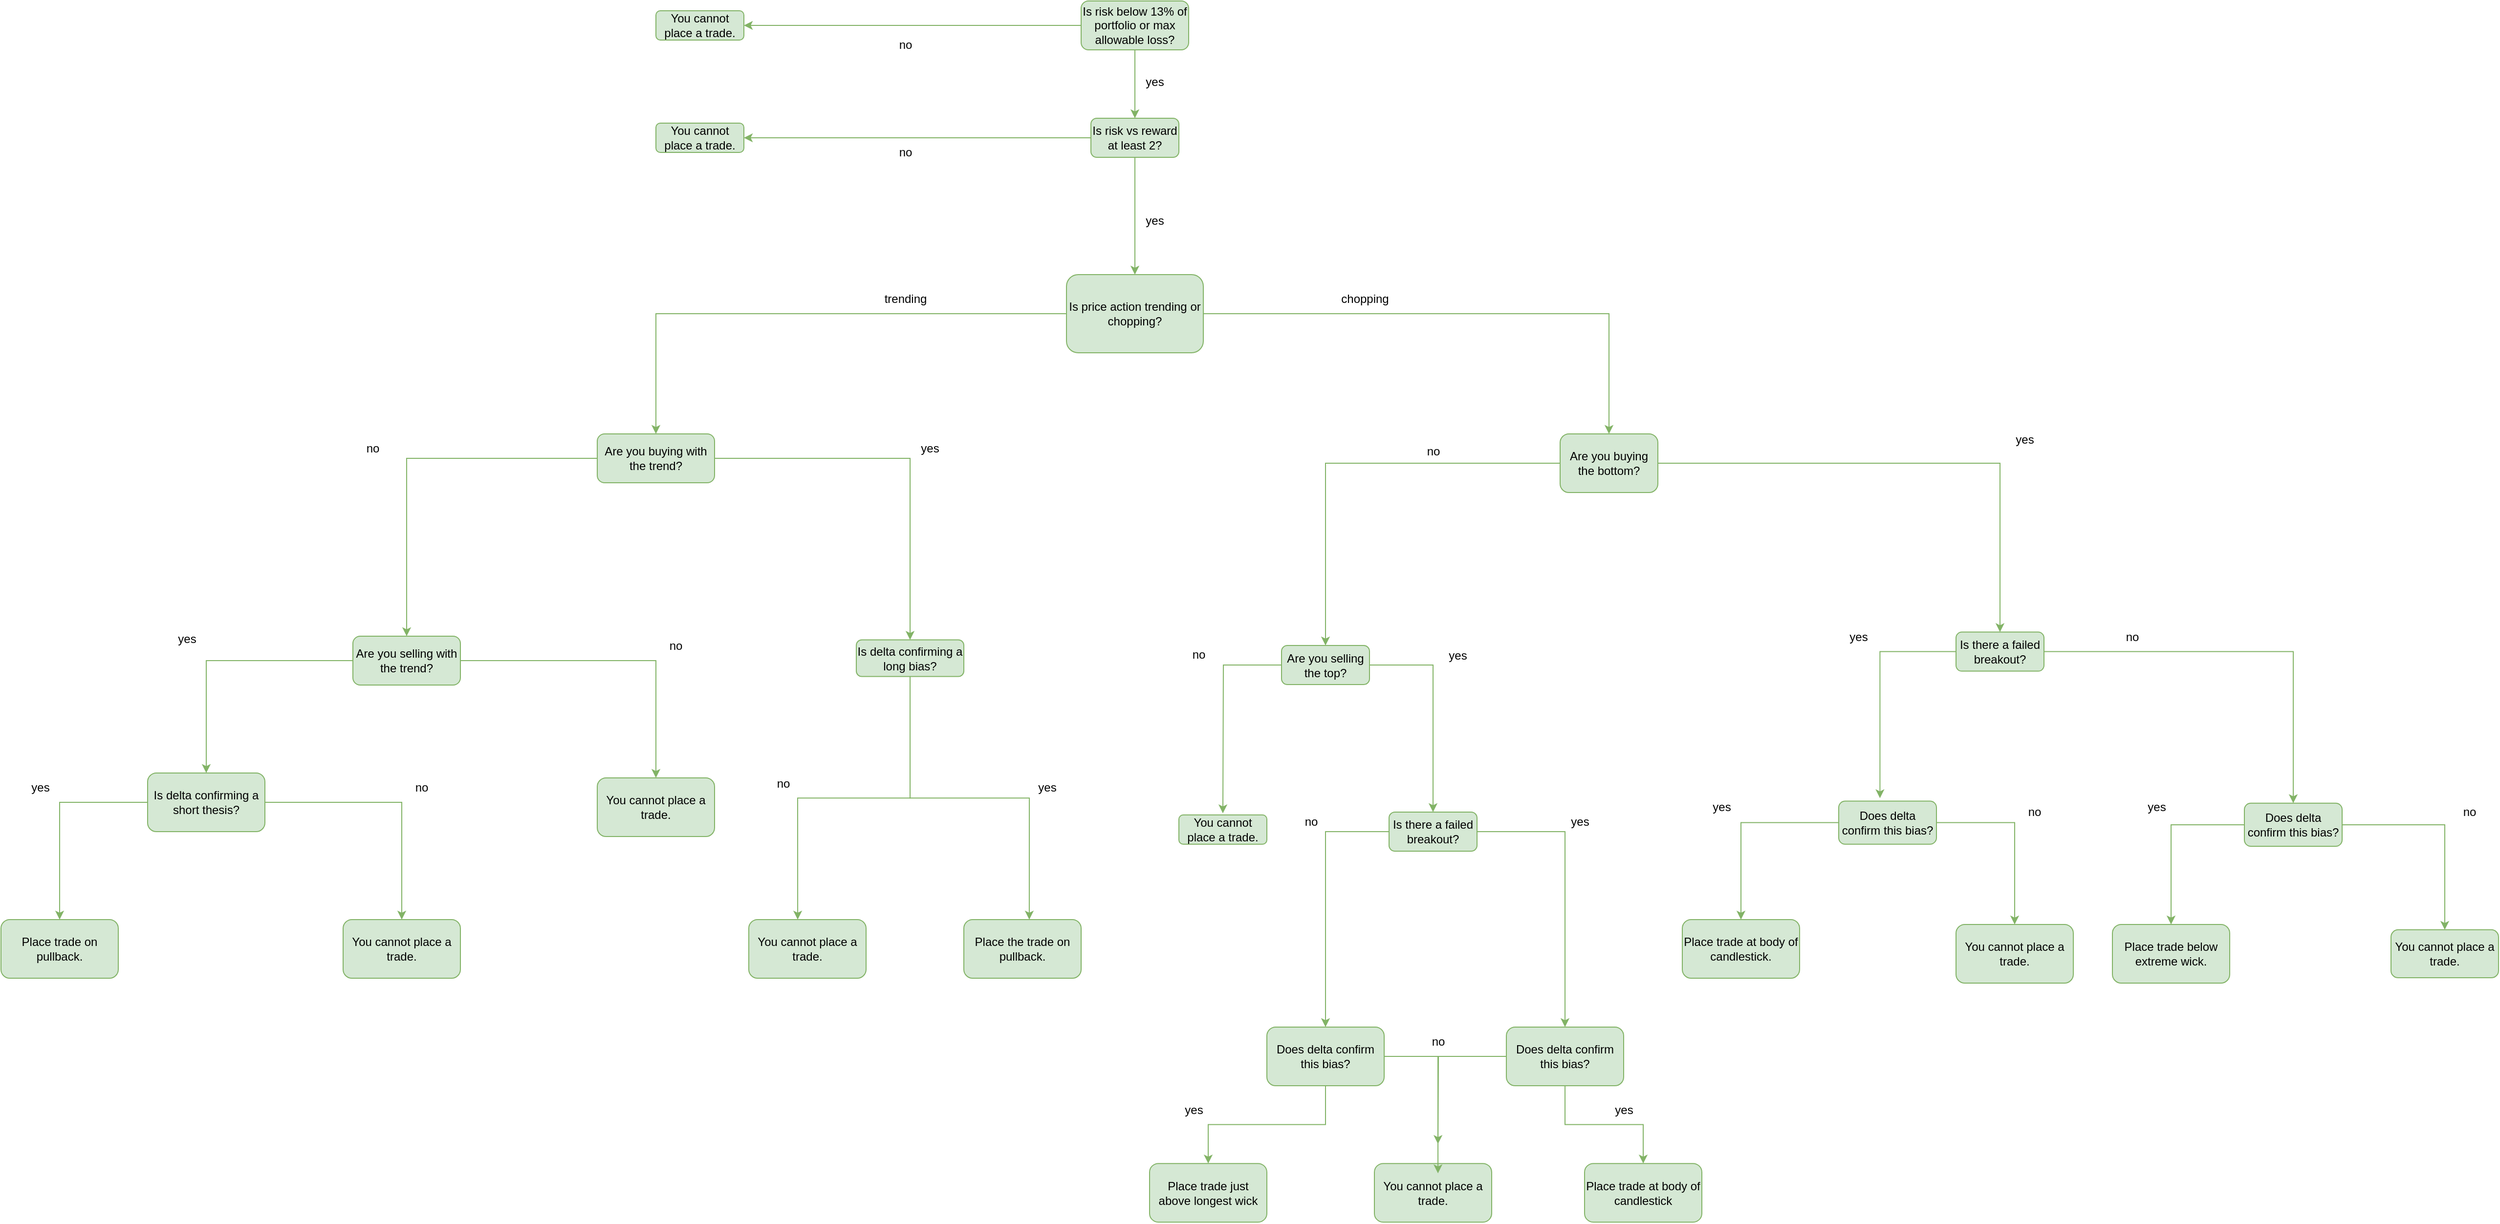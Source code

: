 <mxfile version="22.1.2" type="device">
  <diagram id="C5RBs43oDa-KdzZeNtuy" name="Page-1">
    <mxGraphModel dx="4217" dy="1709" grid="1" gridSize="10" guides="1" tooltips="1" connect="1" arrows="1" fold="1" page="1" pageScale="1" pageWidth="1100" pageHeight="1700" math="0" shadow="0">
      <root>
        <mxCell id="WIyWlLk6GJQsqaUBKTNV-0" />
        <mxCell id="WIyWlLk6GJQsqaUBKTNV-1" parent="WIyWlLk6GJQsqaUBKTNV-0" />
        <mxCell id="nRXvXKjofSJJ8LNJtBbq-34" style="edgeStyle=orthogonalEdgeStyle;rounded=0;orthogonalLoop=1;jettySize=auto;html=1;entryX=0.5;entryY=0;entryDx=0;entryDy=0;fillColor=#d5e8d4;strokeColor=#82b366;" parent="WIyWlLk6GJQsqaUBKTNV-1" source="nRXvXKjofSJJ8LNJtBbq-10" target="nRXvXKjofSJJ8LNJtBbq-13" edge="1">
          <mxGeometry relative="1" as="geometry" />
        </mxCell>
        <mxCell id="nRXvXKjofSJJ8LNJtBbq-63" style="edgeStyle=orthogonalEdgeStyle;rounded=0;orthogonalLoop=1;jettySize=auto;html=1;entryX=0.5;entryY=0;entryDx=0;entryDy=0;exitX=1;exitY=0.5;exitDx=0;exitDy=0;fillColor=#d5e8d4;strokeColor=#82b366;" parent="WIyWlLk6GJQsqaUBKTNV-1" source="nRXvXKjofSJJ8LNJtBbq-10" target="nRXvXKjofSJJ8LNJtBbq-16" edge="1">
          <mxGeometry relative="1" as="geometry">
            <mxPoint x="1070" y="320" as="sourcePoint" />
          </mxGeometry>
        </mxCell>
        <mxCell id="nRXvXKjofSJJ8LNJtBbq-10" value="Is price action trending or chopping?" style="rounded=1;whiteSpace=wrap;html=1;fillColor=#d5e8d4;strokeColor=#82b366;" parent="WIyWlLk6GJQsqaUBKTNV-1" vertex="1">
          <mxGeometry x="850" y="280" width="140" height="80" as="geometry" />
        </mxCell>
        <mxCell id="nRXvXKjofSJJ8LNJtBbq-33" style="edgeStyle=orthogonalEdgeStyle;rounded=0;orthogonalLoop=1;jettySize=auto;html=1;entryX=0.5;entryY=0;entryDx=0;entryDy=0;fillColor=#d5e8d4;strokeColor=#82b366;" parent="WIyWlLk6GJQsqaUBKTNV-1" source="nRXvXKjofSJJ8LNJtBbq-13" target="nRXvXKjofSJJ8LNJtBbq-32" edge="1">
          <mxGeometry relative="1" as="geometry">
            <mxPoint x="595" y="472.5" as="sourcePoint" />
          </mxGeometry>
        </mxCell>
        <mxCell id="nRXvXKjofSJJ8LNJtBbq-50" style="edgeStyle=orthogonalEdgeStyle;rounded=0;orthogonalLoop=1;jettySize=auto;html=1;exitX=0;exitY=0.5;exitDx=0;exitDy=0;fillColor=#d5e8d4;strokeColor=#82b366;" parent="WIyWlLk6GJQsqaUBKTNV-1" source="nRXvXKjofSJJ8LNJtBbq-13" target="nRXvXKjofSJJ8LNJtBbq-35" edge="1">
          <mxGeometry relative="1" as="geometry">
            <mxPoint x="240" y="467.5" as="sourcePoint" />
          </mxGeometry>
        </mxCell>
        <mxCell id="nRXvXKjofSJJ8LNJtBbq-13" value="Are you buying with the trend?" style="rounded=1;whiteSpace=wrap;html=1;fillColor=#d5e8d4;strokeColor=#82b366;" parent="WIyWlLk6GJQsqaUBKTNV-1" vertex="1">
          <mxGeometry x="370" y="443" width="120" height="50" as="geometry" />
        </mxCell>
        <mxCell id="nRXvXKjofSJJ8LNJtBbq-14" value="trending" style="text;html=1;align=center;verticalAlign=middle;resizable=0;points=[];autosize=1;" parent="WIyWlLk6GJQsqaUBKTNV-1" vertex="1">
          <mxGeometry x="650" y="290" width="70" height="30" as="geometry" />
        </mxCell>
        <mxCell id="nRXvXKjofSJJ8LNJtBbq-24" style="edgeStyle=orthogonalEdgeStyle;rounded=0;orthogonalLoop=1;jettySize=auto;html=1;entryX=0.5;entryY=0;entryDx=0;entryDy=0;exitX=1;exitY=0.5;exitDx=0;exitDy=0;fillColor=#d5e8d4;strokeColor=#82b366;" parent="WIyWlLk6GJQsqaUBKTNV-1" source="nRXvXKjofSJJ8LNJtBbq-16" target="nRXvXKjofSJJ8LNJtBbq-22" edge="1">
          <mxGeometry relative="1" as="geometry">
            <mxPoint x="1570" y="461.58" as="sourcePoint" />
          </mxGeometry>
        </mxCell>
        <mxCell id="nRXvXKjofSJJ8LNJtBbq-65" style="edgeStyle=orthogonalEdgeStyle;rounded=0;orthogonalLoop=1;jettySize=auto;html=1;entryX=0.5;entryY=0;entryDx=0;entryDy=0;fillColor=#d5e8d4;strokeColor=#82b366;" parent="WIyWlLk6GJQsqaUBKTNV-1" source="nRXvXKjofSJJ8LNJtBbq-16" target="nRXvXKjofSJJ8LNJtBbq-19" edge="1">
          <mxGeometry relative="1" as="geometry" />
        </mxCell>
        <mxCell id="nRXvXKjofSJJ8LNJtBbq-16" value="Are you buying the bottom?" style="rounded=1;whiteSpace=wrap;html=1;fillColor=#d5e8d4;strokeColor=#82b366;" parent="WIyWlLk6GJQsqaUBKTNV-1" vertex="1">
          <mxGeometry x="1355" y="443" width="100" height="60" as="geometry" />
        </mxCell>
        <mxCell id="nRXvXKjofSJJ8LNJtBbq-18" value="chopping" style="text;html=1;align=center;verticalAlign=middle;resizable=0;points=[];autosize=1;" parent="WIyWlLk6GJQsqaUBKTNV-1" vertex="1">
          <mxGeometry x="1120" y="290" width="70" height="30" as="geometry" />
        </mxCell>
        <mxCell id="nRXvXKjofSJJ8LNJtBbq-61" style="edgeStyle=orthogonalEdgeStyle;rounded=0;orthogonalLoop=1;jettySize=auto;html=1;fillColor=#d5e8d4;strokeColor=#82b366;" parent="WIyWlLk6GJQsqaUBKTNV-1" source="nRXvXKjofSJJ8LNJtBbq-19" edge="1">
          <mxGeometry relative="1" as="geometry">
            <mxPoint x="1010" y="831.25" as="targetPoint" />
          </mxGeometry>
        </mxCell>
        <mxCell id="nRXvXKjofSJJ8LNJtBbq-19" value="Are you selling the top?" style="rounded=1;whiteSpace=wrap;html=1;fillColor=#d5e8d4;strokeColor=#82b366;" parent="WIyWlLk6GJQsqaUBKTNV-1" vertex="1">
          <mxGeometry x="1070" y="659.5" width="90" height="40" as="geometry" />
        </mxCell>
        <mxCell id="nRXvXKjofSJJ8LNJtBbq-21" value="no" style="text;html=1;align=center;verticalAlign=middle;resizable=0;points=[];autosize=1;" parent="WIyWlLk6GJQsqaUBKTNV-1" vertex="1">
          <mxGeometry x="1205" y="445.5" width="40" height="30" as="geometry" />
        </mxCell>
        <mxCell id="nRXvXKjofSJJ8LNJtBbq-111" style="edgeStyle=orthogonalEdgeStyle;rounded=0;orthogonalLoop=1;jettySize=auto;html=1;fillColor=#d5e8d4;strokeColor=#82b366;" parent="WIyWlLk6GJQsqaUBKTNV-1" source="nRXvXKjofSJJ8LNJtBbq-22" target="nRXvXKjofSJJ8LNJtBbq-105" edge="1">
          <mxGeometry relative="1" as="geometry" />
        </mxCell>
        <mxCell id="nRXvXKjofSJJ8LNJtBbq-22" value="Is there a failed breakout?" style="rounded=1;whiteSpace=wrap;html=1;fillColor=#d5e8d4;strokeColor=#82b366;" parent="WIyWlLk6GJQsqaUBKTNV-1" vertex="1">
          <mxGeometry x="1760" y="645.8" width="90" height="40" as="geometry" />
        </mxCell>
        <mxCell id="nRXvXKjofSJJ8LNJtBbq-25" value="yes" style="text;html=1;align=center;verticalAlign=middle;resizable=0;points=[];autosize=1;" parent="WIyWlLk6GJQsqaUBKTNV-1" vertex="1">
          <mxGeometry x="1810" y="434.05" width="40" height="30" as="geometry" />
        </mxCell>
        <mxCell id="nRXvXKjofSJJ8LNJtBbq-103" style="edgeStyle=orthogonalEdgeStyle;rounded=0;orthogonalLoop=1;jettySize=auto;html=1;entryX=0.5;entryY=0;entryDx=0;entryDy=0;fillColor=#d5e8d4;strokeColor=#82b366;" parent="WIyWlLk6GJQsqaUBKTNV-1" source="nRXvXKjofSJJ8LNJtBbq-26" target="nRXvXKjofSJJ8LNJtBbq-102" edge="1">
          <mxGeometry relative="1" as="geometry" />
        </mxCell>
        <mxCell id="nRXvXKjofSJJ8LNJtBbq-113" style="edgeStyle=orthogonalEdgeStyle;rounded=0;orthogonalLoop=1;jettySize=auto;html=1;fillColor=#d5e8d4;strokeColor=#82b366;" parent="WIyWlLk6GJQsqaUBKTNV-1" source="nRXvXKjofSJJ8LNJtBbq-26" target="nRXvXKjofSJJ8LNJtBbq-112" edge="1">
          <mxGeometry relative="1" as="geometry" />
        </mxCell>
        <mxCell id="nRXvXKjofSJJ8LNJtBbq-26" value="Does delta confirm this bias?" style="rounded=1;whiteSpace=wrap;html=1;fillColor=#d5e8d4;strokeColor=#82b366;" parent="WIyWlLk6GJQsqaUBKTNV-1" vertex="1">
          <mxGeometry x="1640" y="818.73" width="100" height="44.13" as="geometry" />
        </mxCell>
        <mxCell id="nRXvXKjofSJJ8LNJtBbq-29" value="You cannot place a trade." style="rounded=1;whiteSpace=wrap;html=1;fillColor=#d5e8d4;strokeColor=#82b366;" parent="WIyWlLk6GJQsqaUBKTNV-1" vertex="1">
          <mxGeometry x="2205" y="950.43" width="110" height="49.13" as="geometry" />
        </mxCell>
        <mxCell id="nRXvXKjofSJJ8LNJtBbq-30" value="yes" style="text;html=1;align=center;verticalAlign=middle;resizable=0;points=[];autosize=1;" parent="WIyWlLk6GJQsqaUBKTNV-1" vertex="1">
          <mxGeometry x="1640" y="635.8" width="40" height="30" as="geometry" />
        </mxCell>
        <mxCell id="nRXvXKjofSJJ8LNJtBbq-32" value="Is delta confirming a long bias?" style="rounded=1;whiteSpace=wrap;html=1;fillColor=#d5e8d4;strokeColor=#82b366;" parent="WIyWlLk6GJQsqaUBKTNV-1" vertex="1">
          <mxGeometry x="635" y="653.75" width="110" height="37.5" as="geometry" />
        </mxCell>
        <mxCell id="nRXvXKjofSJJ8LNJtBbq-67" style="edgeStyle=orthogonalEdgeStyle;rounded=0;orthogonalLoop=1;jettySize=auto;html=1;entryX=0.5;entryY=0;entryDx=0;entryDy=0;fillColor=#d5e8d4;strokeColor=#82b366;" parent="WIyWlLk6GJQsqaUBKTNV-1" source="nRXvXKjofSJJ8LNJtBbq-35" target="nRXvXKjofSJJ8LNJtBbq-66" edge="1">
          <mxGeometry relative="1" as="geometry" />
        </mxCell>
        <mxCell id="nRXvXKjofSJJ8LNJtBbq-88" style="edgeStyle=orthogonalEdgeStyle;rounded=0;orthogonalLoop=1;jettySize=auto;html=1;entryX=0.5;entryY=0;entryDx=0;entryDy=0;fillColor=#d5e8d4;strokeColor=#82b366;" parent="WIyWlLk6GJQsqaUBKTNV-1" source="nRXvXKjofSJJ8LNJtBbq-35" target="nRXvXKjofSJJ8LNJtBbq-87" edge="1">
          <mxGeometry relative="1" as="geometry" />
        </mxCell>
        <mxCell id="nRXvXKjofSJJ8LNJtBbq-35" value="Are you selling with the trend?" style="rounded=1;whiteSpace=wrap;html=1;fillColor=#d5e8d4;strokeColor=#82b366;" parent="WIyWlLk6GJQsqaUBKTNV-1" vertex="1">
          <mxGeometry x="120" y="650" width="110" height="50" as="geometry" />
        </mxCell>
        <mxCell id="nRXvXKjofSJJ8LNJtBbq-39" style="edgeStyle=orthogonalEdgeStyle;rounded=0;orthogonalLoop=1;jettySize=auto;html=1;entryX=1;entryY=0.5;entryDx=0;entryDy=0;fillColor=#d5e8d4;strokeColor=#82b366;" parent="WIyWlLk6GJQsqaUBKTNV-1" source="nRXvXKjofSJJ8LNJtBbq-36" target="nRXvXKjofSJJ8LNJtBbq-37" edge="1">
          <mxGeometry relative="1" as="geometry" />
        </mxCell>
        <mxCell id="nRXvXKjofSJJ8LNJtBbq-40" style="edgeStyle=orthogonalEdgeStyle;rounded=0;orthogonalLoop=1;jettySize=auto;html=1;entryX=0.5;entryY=0;entryDx=0;entryDy=0;fillColor=#d5e8d4;strokeColor=#82b366;" parent="WIyWlLk6GJQsqaUBKTNV-1" source="nRXvXKjofSJJ8LNJtBbq-36" target="nRXvXKjofSJJ8LNJtBbq-10" edge="1">
          <mxGeometry relative="1" as="geometry" />
        </mxCell>
        <mxCell id="nRXvXKjofSJJ8LNJtBbq-36" value="Is risk vs reward at least 2?" style="rounded=1;whiteSpace=wrap;html=1;fillColor=#d5e8d4;strokeColor=#82b366;" parent="WIyWlLk6GJQsqaUBKTNV-1" vertex="1">
          <mxGeometry x="875" y="120" width="90" height="40" as="geometry" />
        </mxCell>
        <mxCell id="nRXvXKjofSJJ8LNJtBbq-37" value="You cannot place a trade." style="rounded=1;whiteSpace=wrap;html=1;fillColor=#d5e8d4;strokeColor=#82b366;" parent="WIyWlLk6GJQsqaUBKTNV-1" vertex="1">
          <mxGeometry x="430" y="125" width="90" height="30" as="geometry" />
        </mxCell>
        <mxCell id="nRXvXKjofSJJ8LNJtBbq-41" value="yes" style="text;html=1;align=center;verticalAlign=middle;resizable=0;points=[];autosize=1;" parent="WIyWlLk6GJQsqaUBKTNV-1" vertex="1">
          <mxGeometry x="920" y="210" width="40" height="30" as="geometry" />
        </mxCell>
        <mxCell id="nRXvXKjofSJJ8LNJtBbq-44" style="edgeStyle=orthogonalEdgeStyle;rounded=0;orthogonalLoop=1;jettySize=auto;html=1;entryX=0.5;entryY=0;entryDx=0;entryDy=0;fillColor=#d5e8d4;strokeColor=#82b366;" parent="WIyWlLk6GJQsqaUBKTNV-1" source="nRXvXKjofSJJ8LNJtBbq-42" target="nRXvXKjofSJJ8LNJtBbq-36" edge="1">
          <mxGeometry relative="1" as="geometry" />
        </mxCell>
        <mxCell id="nRXvXKjofSJJ8LNJtBbq-47" style="edgeStyle=orthogonalEdgeStyle;rounded=0;orthogonalLoop=1;jettySize=auto;html=1;entryX=1;entryY=0.5;entryDx=0;entryDy=0;fillColor=#d5e8d4;strokeColor=#82b366;" parent="WIyWlLk6GJQsqaUBKTNV-1" source="nRXvXKjofSJJ8LNJtBbq-42" target="nRXvXKjofSJJ8LNJtBbq-46" edge="1">
          <mxGeometry relative="1" as="geometry" />
        </mxCell>
        <mxCell id="nRXvXKjofSJJ8LNJtBbq-42" value="Is risk below 13% of portfolio or max allowable loss?" style="rounded=1;whiteSpace=wrap;html=1;fillColor=#d5e8d4;strokeColor=#82b366;" parent="WIyWlLk6GJQsqaUBKTNV-1" vertex="1">
          <mxGeometry x="865" width="110" height="50" as="geometry" />
        </mxCell>
        <mxCell id="nRXvXKjofSJJ8LNJtBbq-45" value="yes" style="text;html=1;align=center;verticalAlign=middle;resizable=0;points=[];autosize=1;" parent="WIyWlLk6GJQsqaUBKTNV-1" vertex="1">
          <mxGeometry x="920" y="68" width="40" height="30" as="geometry" />
        </mxCell>
        <mxCell id="nRXvXKjofSJJ8LNJtBbq-46" value="You cannot place a trade." style="rounded=1;whiteSpace=wrap;html=1;fillColor=#d5e8d4;strokeColor=#82b366;" parent="WIyWlLk6GJQsqaUBKTNV-1" vertex="1">
          <mxGeometry x="430" y="10" width="90" height="30" as="geometry" />
        </mxCell>
        <mxCell id="nRXvXKjofSJJ8LNJtBbq-48" value="no" style="text;html=1;align=center;verticalAlign=middle;resizable=0;points=[];autosize=1;" parent="WIyWlLk6GJQsqaUBKTNV-1" vertex="1">
          <mxGeometry x="1920" y="635.8" width="40" height="30" as="geometry" />
        </mxCell>
        <mxCell id="nRXvXKjofSJJ8LNJtBbq-49" value="yes" style="text;html=1;align=center;verticalAlign=middle;resizable=0;points=[];autosize=1;" parent="WIyWlLk6GJQsqaUBKTNV-1" vertex="1">
          <mxGeometry x="690" y="443" width="40" height="30" as="geometry" />
        </mxCell>
        <mxCell id="nRXvXKjofSJJ8LNJtBbq-51" value="no" style="text;html=1;align=center;verticalAlign=middle;resizable=0;points=[];autosize=1;" parent="WIyWlLk6GJQsqaUBKTNV-1" vertex="1">
          <mxGeometry x="120" y="442.5" width="40" height="30" as="geometry" />
        </mxCell>
        <mxCell id="nRXvXKjofSJJ8LNJtBbq-53" value="You cannot place a trade." style="rounded=1;whiteSpace=wrap;html=1;fillColor=#d5e8d4;strokeColor=#82b366;" parent="WIyWlLk6GJQsqaUBKTNV-1" vertex="1">
          <mxGeometry x="965" y="832.86" width="90" height="30" as="geometry" />
        </mxCell>
        <mxCell id="nRXvXKjofSJJ8LNJtBbq-60" style="edgeStyle=orthogonalEdgeStyle;rounded=0;orthogonalLoop=1;jettySize=auto;html=1;entryX=0.422;entryY=-0.067;entryDx=0;entryDy=0;entryPerimeter=0;fillColor=#d5e8d4;strokeColor=#82b366;" parent="WIyWlLk6GJQsqaUBKTNV-1" source="nRXvXKjofSJJ8LNJtBbq-22" target="nRXvXKjofSJJ8LNJtBbq-26" edge="1">
          <mxGeometry relative="1" as="geometry" />
        </mxCell>
        <mxCell id="nRXvXKjofSJJ8LNJtBbq-62" value="no" style="text;html=1;align=center;verticalAlign=middle;resizable=0;points=[];autosize=1;" parent="WIyWlLk6GJQsqaUBKTNV-1" vertex="1">
          <mxGeometry x="965" y="653.75" width="40" height="30" as="geometry" />
        </mxCell>
        <mxCell id="nRXvXKjofSJJ8LNJtBbq-76" style="edgeStyle=orthogonalEdgeStyle;rounded=0;orthogonalLoop=1;jettySize=auto;html=1;entryX=0.5;entryY=0;entryDx=0;entryDy=0;fillColor=#d5e8d4;strokeColor=#82b366;" parent="WIyWlLk6GJQsqaUBKTNV-1" source="nRXvXKjofSJJ8LNJtBbq-66" target="nRXvXKjofSJJ8LNJtBbq-69" edge="1">
          <mxGeometry relative="1" as="geometry" />
        </mxCell>
        <mxCell id="nRXvXKjofSJJ8LNJtBbq-78" style="edgeStyle=orthogonalEdgeStyle;rounded=0;orthogonalLoop=1;jettySize=auto;html=1;entryX=0.5;entryY=0;entryDx=0;entryDy=0;fillColor=#d5e8d4;strokeColor=#82b366;" parent="WIyWlLk6GJQsqaUBKTNV-1" source="nRXvXKjofSJJ8LNJtBbq-66" target="nRXvXKjofSJJ8LNJtBbq-77" edge="1">
          <mxGeometry relative="1" as="geometry" />
        </mxCell>
        <mxCell id="nRXvXKjofSJJ8LNJtBbq-66" value="Is delta confirming a short thesis?" style="rounded=1;whiteSpace=wrap;html=1;fillColor=#d5e8d4;strokeColor=#82b366;" parent="WIyWlLk6GJQsqaUBKTNV-1" vertex="1">
          <mxGeometry x="-90" y="790" width="120" height="60" as="geometry" />
        </mxCell>
        <mxCell id="nRXvXKjofSJJ8LNJtBbq-68" value="yes" style="text;html=1;align=center;verticalAlign=middle;resizable=0;points=[];autosize=1;" parent="WIyWlLk6GJQsqaUBKTNV-1" vertex="1">
          <mxGeometry x="-70" y="637.5" width="40" height="30" as="geometry" />
        </mxCell>
        <mxCell id="nRXvXKjofSJJ8LNJtBbq-69" value="Place trade on pullback." style="rounded=1;whiteSpace=wrap;html=1;fillColor=#d5e8d4;strokeColor=#82b366;" parent="WIyWlLk6GJQsqaUBKTNV-1" vertex="1">
          <mxGeometry x="-240" y="940" width="120" height="60" as="geometry" />
        </mxCell>
        <mxCell id="nRXvXKjofSJJ8LNJtBbq-70" value="You cannot place a trade." style="rounded=1;whiteSpace=wrap;html=1;fillColor=#d5e8d4;strokeColor=#82b366;" parent="WIyWlLk6GJQsqaUBKTNV-1" vertex="1">
          <mxGeometry x="525" y="940" width="120" height="60" as="geometry" />
        </mxCell>
        <mxCell id="nRXvXKjofSJJ8LNJtBbq-71" style="edgeStyle=orthogonalEdgeStyle;rounded=0;orthogonalLoop=1;jettySize=auto;html=1;entryX=0.417;entryY=0;entryDx=0;entryDy=0;entryPerimeter=0;fillColor=#d5e8d4;strokeColor=#82b366;" parent="WIyWlLk6GJQsqaUBKTNV-1" source="nRXvXKjofSJJ8LNJtBbq-32" target="nRXvXKjofSJJ8LNJtBbq-70" edge="1">
          <mxGeometry relative="1" as="geometry" />
        </mxCell>
        <mxCell id="nRXvXKjofSJJ8LNJtBbq-73" value="Place the trade on pullback." style="rounded=1;whiteSpace=wrap;html=1;fillColor=#d5e8d4;strokeColor=#82b366;" parent="WIyWlLk6GJQsqaUBKTNV-1" vertex="1">
          <mxGeometry x="745" y="940" width="120" height="60" as="geometry" />
        </mxCell>
        <mxCell id="nRXvXKjofSJJ8LNJtBbq-75" style="edgeStyle=orthogonalEdgeStyle;rounded=0;orthogonalLoop=1;jettySize=auto;html=1;entryX=0.558;entryY=0;entryDx=0;entryDy=0;entryPerimeter=0;fillColor=#d5e8d4;strokeColor=#82b366;" parent="WIyWlLk6GJQsqaUBKTNV-1" source="nRXvXKjofSJJ8LNJtBbq-32" target="nRXvXKjofSJJ8LNJtBbq-73" edge="1">
          <mxGeometry relative="1" as="geometry" />
        </mxCell>
        <mxCell id="nRXvXKjofSJJ8LNJtBbq-77" value="You cannot place a trade." style="rounded=1;whiteSpace=wrap;html=1;fillColor=#d5e8d4;strokeColor=#82b366;" parent="WIyWlLk6GJQsqaUBKTNV-1" vertex="1">
          <mxGeometry x="110" y="940" width="120" height="60" as="geometry" />
        </mxCell>
        <mxCell id="nRXvXKjofSJJ8LNJtBbq-79" value="no" style="text;html=1;align=center;verticalAlign=middle;resizable=0;points=[];autosize=1;" parent="WIyWlLk6GJQsqaUBKTNV-1" vertex="1">
          <mxGeometry x="540" y="785.87" width="40" height="30" as="geometry" />
        </mxCell>
        <mxCell id="nRXvXKjofSJJ8LNJtBbq-80" value="yes" style="text;html=1;align=center;verticalAlign=middle;resizable=0;points=[];autosize=1;" parent="WIyWlLk6GJQsqaUBKTNV-1" vertex="1">
          <mxGeometry x="810" y="790" width="40" height="30" as="geometry" />
        </mxCell>
        <mxCell id="nRXvXKjofSJJ8LNJtBbq-81" value="yes" style="text;html=1;align=center;verticalAlign=middle;resizable=0;points=[];autosize=1;" parent="WIyWlLk6GJQsqaUBKTNV-1" vertex="1">
          <mxGeometry x="1230" y="654.5" width="40" height="30" as="geometry" />
        </mxCell>
        <mxCell id="nRXvXKjofSJJ8LNJtBbq-82" value="no" style="text;html=1;align=center;verticalAlign=middle;resizable=0;points=[];autosize=1;" parent="WIyWlLk6GJQsqaUBKTNV-1" vertex="1">
          <mxGeometry x="665" y="30" width="40" height="30" as="geometry" />
        </mxCell>
        <mxCell id="nRXvXKjofSJJ8LNJtBbq-83" value="no" style="text;html=1;align=center;verticalAlign=middle;resizable=0;points=[];autosize=1;" parent="WIyWlLk6GJQsqaUBKTNV-1" vertex="1">
          <mxGeometry x="665" y="140" width="40" height="30" as="geometry" />
        </mxCell>
        <mxCell id="nRXvXKjofSJJ8LNJtBbq-87" value="You cannot place a trade." style="rounded=1;whiteSpace=wrap;html=1;fillColor=#d5e8d4;strokeColor=#82b366;" parent="WIyWlLk6GJQsqaUBKTNV-1" vertex="1">
          <mxGeometry x="370" y="795" width="120" height="60" as="geometry" />
        </mxCell>
        <mxCell id="nRXvXKjofSJJ8LNJtBbq-89" value="no" style="text;html=1;align=center;verticalAlign=middle;resizable=0;points=[];autosize=1;" parent="WIyWlLk6GJQsqaUBKTNV-1" vertex="1">
          <mxGeometry x="430" y="645.37" width="40" height="30" as="geometry" />
        </mxCell>
        <mxCell id="nRXvXKjofSJJ8LNJtBbq-90" value="yes" style="text;html=1;align=center;verticalAlign=middle;resizable=0;points=[];autosize=1;" parent="WIyWlLk6GJQsqaUBKTNV-1" vertex="1">
          <mxGeometry x="-220" y="790" width="40" height="30" as="geometry" />
        </mxCell>
        <mxCell id="nRXvXKjofSJJ8LNJtBbq-91" value="no" style="text;html=1;align=center;verticalAlign=middle;resizable=0;points=[];autosize=1;" parent="WIyWlLk6GJQsqaUBKTNV-1" vertex="1">
          <mxGeometry x="170" y="790" width="40" height="30" as="geometry" />
        </mxCell>
        <mxCell id="nRXvXKjofSJJ8LNJtBbq-102" value="Place trade at body of candlestick." style="rounded=1;whiteSpace=wrap;html=1;fillColor=#d5e8d4;strokeColor=#82b366;" parent="WIyWlLk6GJQsqaUBKTNV-1" vertex="1">
          <mxGeometry x="1480" y="940" width="120" height="60" as="geometry" />
        </mxCell>
        <mxCell id="nRXvXKjofSJJ8LNJtBbq-104" value="yes" style="text;html=1;align=center;verticalAlign=middle;resizable=0;points=[];autosize=1;" parent="WIyWlLk6GJQsqaUBKTNV-1" vertex="1">
          <mxGeometry x="1500" y="810" width="40" height="30" as="geometry" />
        </mxCell>
        <mxCell id="nRXvXKjofSJJ8LNJtBbq-106" style="edgeStyle=orthogonalEdgeStyle;rounded=0;orthogonalLoop=1;jettySize=auto;html=1;entryX=0.5;entryY=0;entryDx=0;entryDy=0;fillColor=#d5e8d4;strokeColor=#82b366;" parent="WIyWlLk6GJQsqaUBKTNV-1" source="nRXvXKjofSJJ8LNJtBbq-105" target="nRXvXKjofSJJ8LNJtBbq-29" edge="1">
          <mxGeometry relative="1" as="geometry" />
        </mxCell>
        <mxCell id="nRXvXKjofSJJ8LNJtBbq-109" style="edgeStyle=orthogonalEdgeStyle;rounded=0;orthogonalLoop=1;jettySize=auto;html=1;fillColor=#d5e8d4;strokeColor=#82b366;" parent="WIyWlLk6GJQsqaUBKTNV-1" source="nRXvXKjofSJJ8LNJtBbq-105" target="nRXvXKjofSJJ8LNJtBbq-108" edge="1">
          <mxGeometry relative="1" as="geometry" />
        </mxCell>
        <mxCell id="nRXvXKjofSJJ8LNJtBbq-105" value="Does delta confirm this bias?" style="rounded=1;whiteSpace=wrap;html=1;fillColor=#d5e8d4;strokeColor=#82b366;" parent="WIyWlLk6GJQsqaUBKTNV-1" vertex="1">
          <mxGeometry x="2055" y="820.87" width="100" height="44.13" as="geometry" />
        </mxCell>
        <mxCell id="nRXvXKjofSJJ8LNJtBbq-107" value="no" style="text;html=1;align=center;verticalAlign=middle;resizable=0;points=[];autosize=1;" parent="WIyWlLk6GJQsqaUBKTNV-1" vertex="1">
          <mxGeometry x="2265" y="815" width="40" height="30" as="geometry" />
        </mxCell>
        <mxCell id="nRXvXKjofSJJ8LNJtBbq-108" value="Place trade below extreme wick." style="rounded=1;whiteSpace=wrap;html=1;fillColor=#d5e8d4;strokeColor=#82b366;" parent="WIyWlLk6GJQsqaUBKTNV-1" vertex="1">
          <mxGeometry x="1920" y="945" width="120" height="60" as="geometry" />
        </mxCell>
        <mxCell id="nRXvXKjofSJJ8LNJtBbq-110" value="yes" style="text;html=1;align=center;verticalAlign=middle;resizable=0;points=[];autosize=1;" parent="WIyWlLk6GJQsqaUBKTNV-1" vertex="1">
          <mxGeometry x="1945" y="810" width="40" height="30" as="geometry" />
        </mxCell>
        <mxCell id="nRXvXKjofSJJ8LNJtBbq-112" value="You cannot place a trade." style="rounded=1;whiteSpace=wrap;html=1;fillColor=#d5e8d4;strokeColor=#82b366;" parent="WIyWlLk6GJQsqaUBKTNV-1" vertex="1">
          <mxGeometry x="1760" y="945" width="120" height="60" as="geometry" />
        </mxCell>
        <mxCell id="nRXvXKjofSJJ8LNJtBbq-116" value="" style="edgeStyle=orthogonalEdgeStyle;rounded=0;orthogonalLoop=1;jettySize=auto;html=1;entryX=0.5;entryY=0;entryDx=0;entryDy=0;fillColor=#d5e8d4;strokeColor=#82b366;" parent="WIyWlLk6GJQsqaUBKTNV-1" source="nRXvXKjofSJJ8LNJtBbq-19" target="nRXvXKjofSJJ8LNJtBbq-115" edge="1">
          <mxGeometry relative="1" as="geometry">
            <mxPoint x="1160" y="680" as="sourcePoint" />
            <mxPoint x="1230" y="950" as="targetPoint" />
          </mxGeometry>
        </mxCell>
        <mxCell id="nRXvXKjofSJJ8LNJtBbq-121" style="edgeStyle=orthogonalEdgeStyle;rounded=0;orthogonalLoop=1;jettySize=auto;html=1;entryX=0.5;entryY=0;entryDx=0;entryDy=0;fillColor=#d5e8d4;strokeColor=#82b366;" parent="WIyWlLk6GJQsqaUBKTNV-1" source="nRXvXKjofSJJ8LNJtBbq-115" target="nRXvXKjofSJJ8LNJtBbq-120" edge="1">
          <mxGeometry relative="1" as="geometry" />
        </mxCell>
        <mxCell id="nRXvXKjofSJJ8LNJtBbq-134" style="edgeStyle=orthogonalEdgeStyle;rounded=0;orthogonalLoop=1;jettySize=auto;html=1;fillColor=#d5e8d4;strokeColor=#82b366;" parent="WIyWlLk6GJQsqaUBKTNV-1" source="nRXvXKjofSJJ8LNJtBbq-115" target="nRXvXKjofSJJ8LNJtBbq-133" edge="1">
          <mxGeometry relative="1" as="geometry" />
        </mxCell>
        <mxCell id="nRXvXKjofSJJ8LNJtBbq-115" value="Is there a failed breakout?" style="rounded=1;whiteSpace=wrap;html=1;fillColor=#d5e8d4;strokeColor=#82b366;" parent="WIyWlLk6GJQsqaUBKTNV-1" vertex="1">
          <mxGeometry x="1180" y="830" width="90" height="40" as="geometry" />
        </mxCell>
        <mxCell id="nRXvXKjofSJJ8LNJtBbq-126" style="edgeStyle=orthogonalEdgeStyle;rounded=0;orthogonalLoop=1;jettySize=auto;html=1;entryX=0.5;entryY=0;entryDx=0;entryDy=0;fillColor=#d5e8d4;strokeColor=#82b366;" parent="WIyWlLk6GJQsqaUBKTNV-1" source="nRXvXKjofSJJ8LNJtBbq-120" target="nRXvXKjofSJJ8LNJtBbq-125" edge="1">
          <mxGeometry relative="1" as="geometry" />
        </mxCell>
        <mxCell id="nRXvXKjofSJJ8LNJtBbq-136" style="edgeStyle=orthogonalEdgeStyle;rounded=0;orthogonalLoop=1;jettySize=auto;html=1;fillColor=#d5e8d4;strokeColor=#82b366;" parent="WIyWlLk6GJQsqaUBKTNV-1" source="nRXvXKjofSJJ8LNJtBbq-120" edge="1">
          <mxGeometry relative="1" as="geometry">
            <mxPoint x="1230" y="1169.57" as="targetPoint" />
          </mxGeometry>
        </mxCell>
        <mxCell id="nRXvXKjofSJJ8LNJtBbq-120" value="Does delta confirm this bias?" style="rounded=1;whiteSpace=wrap;html=1;fillColor=#d5e8d4;strokeColor=#82b366;" parent="WIyWlLk6GJQsqaUBKTNV-1" vertex="1">
          <mxGeometry x="1055" y="1050" width="120" height="60" as="geometry" />
        </mxCell>
        <mxCell id="nRXvXKjofSJJ8LNJtBbq-123" value="no" style="text;html=1;align=center;verticalAlign=middle;resizable=0;points=[];autosize=1;" parent="WIyWlLk6GJQsqaUBKTNV-1" vertex="1">
          <mxGeometry x="1820" y="815" width="40" height="30" as="geometry" />
        </mxCell>
        <mxCell id="nRXvXKjofSJJ8LNJtBbq-124" value="no" style="text;html=1;align=center;verticalAlign=middle;resizable=0;points=[];autosize=1;" parent="WIyWlLk6GJQsqaUBKTNV-1" vertex="1">
          <mxGeometry x="1080" y="825" width="40" height="30" as="geometry" />
        </mxCell>
        <mxCell id="nRXvXKjofSJJ8LNJtBbq-125" value="Place trade just above longest wick" style="rounded=1;whiteSpace=wrap;html=1;fillColor=#d5e8d4;strokeColor=#82b366;" parent="WIyWlLk6GJQsqaUBKTNV-1" vertex="1">
          <mxGeometry x="935" y="1189.57" width="120" height="60" as="geometry" />
        </mxCell>
        <mxCell id="nRXvXKjofSJJ8LNJtBbq-127" value="yes" style="text;html=1;align=center;verticalAlign=middle;resizable=0;points=[];autosize=1;" parent="WIyWlLk6GJQsqaUBKTNV-1" vertex="1">
          <mxGeometry x="960" y="1119.57" width="40" height="30" as="geometry" />
        </mxCell>
        <mxCell id="nRXvXKjofSJJ8LNJtBbq-128" value="You cannot place a trade." style="rounded=1;whiteSpace=wrap;html=1;fillColor=#d5e8d4;strokeColor=#82b366;" parent="WIyWlLk6GJQsqaUBKTNV-1" vertex="1">
          <mxGeometry x="1165" y="1189.57" width="120" height="60" as="geometry" />
        </mxCell>
        <mxCell id="nRXvXKjofSJJ8LNJtBbq-130" value="no" style="text;html=1;align=center;verticalAlign=middle;resizable=0;points=[];autosize=1;" parent="WIyWlLk6GJQsqaUBKTNV-1" vertex="1">
          <mxGeometry x="1210" y="1050" width="40" height="30" as="geometry" />
        </mxCell>
        <mxCell id="nRXvXKjofSJJ8LNJtBbq-139" style="edgeStyle=orthogonalEdgeStyle;rounded=0;orthogonalLoop=1;jettySize=auto;html=1;fillColor=#d5e8d4;strokeColor=#82b366;" parent="WIyWlLk6GJQsqaUBKTNV-1" source="nRXvXKjofSJJ8LNJtBbq-133" target="nRXvXKjofSJJ8LNJtBbq-137" edge="1">
          <mxGeometry relative="1" as="geometry" />
        </mxCell>
        <mxCell id="nRXvXKjofSJJ8LNJtBbq-133" value="Does delta confirm this bias?" style="rounded=1;whiteSpace=wrap;html=1;fillColor=#d5e8d4;strokeColor=#82b366;" parent="WIyWlLk6GJQsqaUBKTNV-1" vertex="1">
          <mxGeometry x="1300" y="1050" width="120" height="60" as="geometry" />
        </mxCell>
        <mxCell id="nRXvXKjofSJJ8LNJtBbq-135" style="edgeStyle=orthogonalEdgeStyle;rounded=0;orthogonalLoop=1;jettySize=auto;html=1;entryX=0.542;entryY=0.167;entryDx=0;entryDy=0;entryPerimeter=0;fillColor=#d5e8d4;strokeColor=#82b366;" parent="WIyWlLk6GJQsqaUBKTNV-1" source="nRXvXKjofSJJ8LNJtBbq-133" target="nRXvXKjofSJJ8LNJtBbq-128" edge="1">
          <mxGeometry relative="1" as="geometry" />
        </mxCell>
        <mxCell id="nRXvXKjofSJJ8LNJtBbq-137" value="Place trade at body of candlestick" style="rounded=1;whiteSpace=wrap;html=1;fillColor=#d5e8d4;strokeColor=#82b366;" parent="WIyWlLk6GJQsqaUBKTNV-1" vertex="1">
          <mxGeometry x="1380" y="1189.57" width="120" height="60" as="geometry" />
        </mxCell>
        <mxCell id="nRXvXKjofSJJ8LNJtBbq-138" value="yes" style="text;html=1;align=center;verticalAlign=middle;resizable=0;points=[];autosize=1;" parent="WIyWlLk6GJQsqaUBKTNV-1" vertex="1">
          <mxGeometry x="1355" y="825" width="40" height="30" as="geometry" />
        </mxCell>
        <mxCell id="nRXvXKjofSJJ8LNJtBbq-140" value="yes" style="text;html=1;align=center;verticalAlign=middle;resizable=0;points=[];autosize=1;" parent="WIyWlLk6GJQsqaUBKTNV-1" vertex="1">
          <mxGeometry x="1400" y="1119.57" width="40" height="30" as="geometry" />
        </mxCell>
      </root>
    </mxGraphModel>
  </diagram>
</mxfile>
